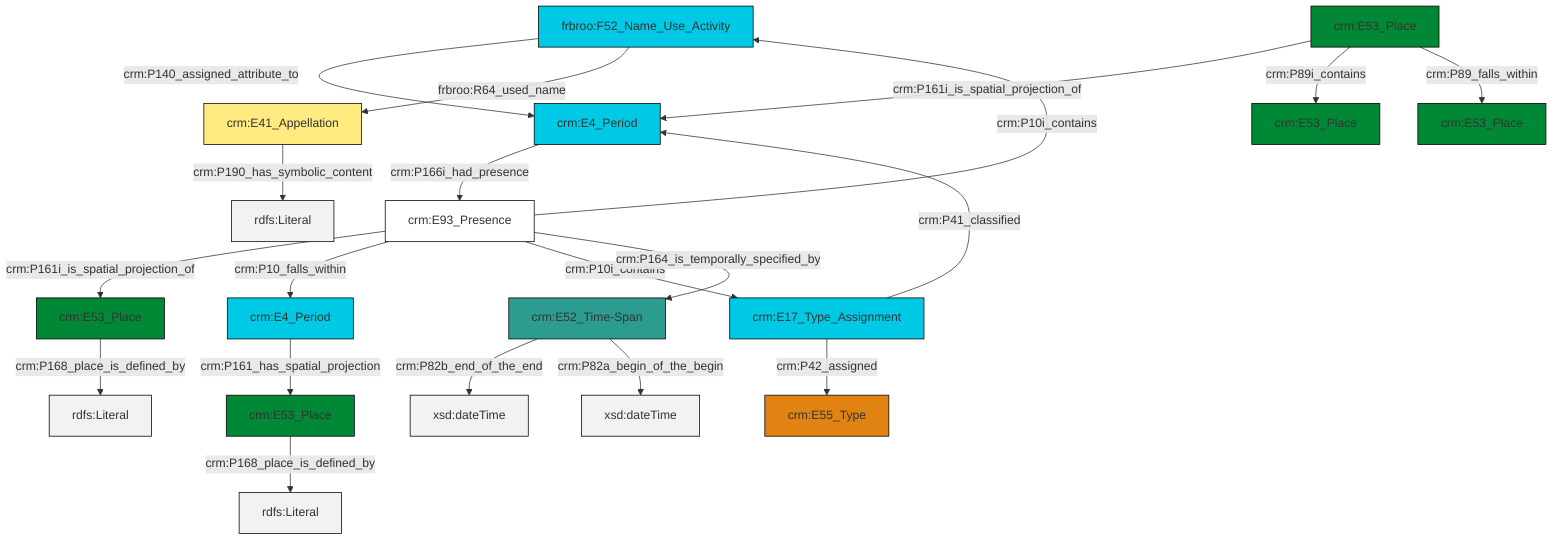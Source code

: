 graph TD
classDef Literal fill:#f2f2f2,stroke:#000000;
classDef CRM_Entity fill:#FFFFFF,stroke:#000000;
classDef Temporal_Entity fill:#00C9E6, stroke:#000000;
classDef Type fill:#E18312, stroke:#000000;
classDef Time-Span fill:#2C9C91, stroke:#000000;
classDef Appellation fill:#FFEB7F, stroke:#000000;
classDef Place fill:#008836, stroke:#000000;
classDef Persistent_Item fill:#B266B2, stroke:#000000;
classDef Conceptual_Object fill:#FFD700, stroke:#000000;
classDef Physical_Thing fill:#D2B48C, stroke:#000000;
classDef Actor fill:#f58aad, stroke:#000000;
classDef PC_Classes fill:#4ce600, stroke:#000000;
classDef Multi fill:#cccccc,stroke:#000000;

0["frbroo:F52_Name_Use_Activity"]:::Temporal_Entity -->|crm:P140_assigned_attribute_to| 1["crm:E4_Period"]:::Temporal_Entity
2["crm:E52_Time-Span"]:::Time-Span -->|crm:P82b_end_of_the_end| 3[xsd:dateTime]:::Literal
1["crm:E4_Period"]:::Temporal_Entity -->|crm:P166i_had_presence| 8["crm:E93_Presence"]:::CRM_Entity
0["frbroo:F52_Name_Use_Activity"]:::Temporal_Entity -->|frbroo:R64_used_name| 9["crm:E41_Appellation"]:::Appellation
8["crm:E93_Presence"]:::CRM_Entity -->|crm:P161i_is_spatial_projection_of| 10["crm:E53_Place"]:::Place
8["crm:E93_Presence"]:::CRM_Entity -->|crm:P10_falls_within| 6["crm:E4_Period"]:::Temporal_Entity
10["crm:E53_Place"]:::Place -->|crm:P168_place_is_defined_by| 11[rdfs:Literal]:::Literal
9["crm:E41_Appellation"]:::Appellation -->|crm:P190_has_symbolic_content| 12[rdfs:Literal]:::Literal
14["crm:E17_Type_Assignment"]:::Temporal_Entity -->|crm:P42_assigned| 4["crm:E55_Type"]:::Type
15["crm:E53_Place"]:::Place -->|crm:P161i_is_spatial_projection_of| 1["crm:E4_Period"]:::Temporal_Entity
8["crm:E93_Presence"]:::CRM_Entity -->|crm:P10i_contains| 0["frbroo:F52_Name_Use_Activity"]:::Temporal_Entity
8["crm:E93_Presence"]:::CRM_Entity -->|crm:P10i_contains| 14["crm:E17_Type_Assignment"]:::Temporal_Entity
15["crm:E53_Place"]:::Place -->|crm:P89i_contains| 20["crm:E53_Place"]:::Place
14["crm:E17_Type_Assignment"]:::Temporal_Entity -->|crm:P41_classified| 1["crm:E4_Period"]:::Temporal_Entity
8["crm:E93_Presence"]:::CRM_Entity -->|crm:P164_is_temporally_specified_by| 2["crm:E52_Time-Span"]:::Time-Span
6["crm:E4_Period"]:::Temporal_Entity -->|crm:P161_has_spatial_projection| 16["crm:E53_Place"]:::Place
15["crm:E53_Place"]:::Place -->|crm:P89_falls_within| 25["crm:E53_Place"]:::Place
16["crm:E53_Place"]:::Place -->|crm:P168_place_is_defined_by| 29[rdfs:Literal]:::Literal
2["crm:E52_Time-Span"]:::Time-Span -->|crm:P82a_begin_of_the_begin| 30[xsd:dateTime]:::Literal